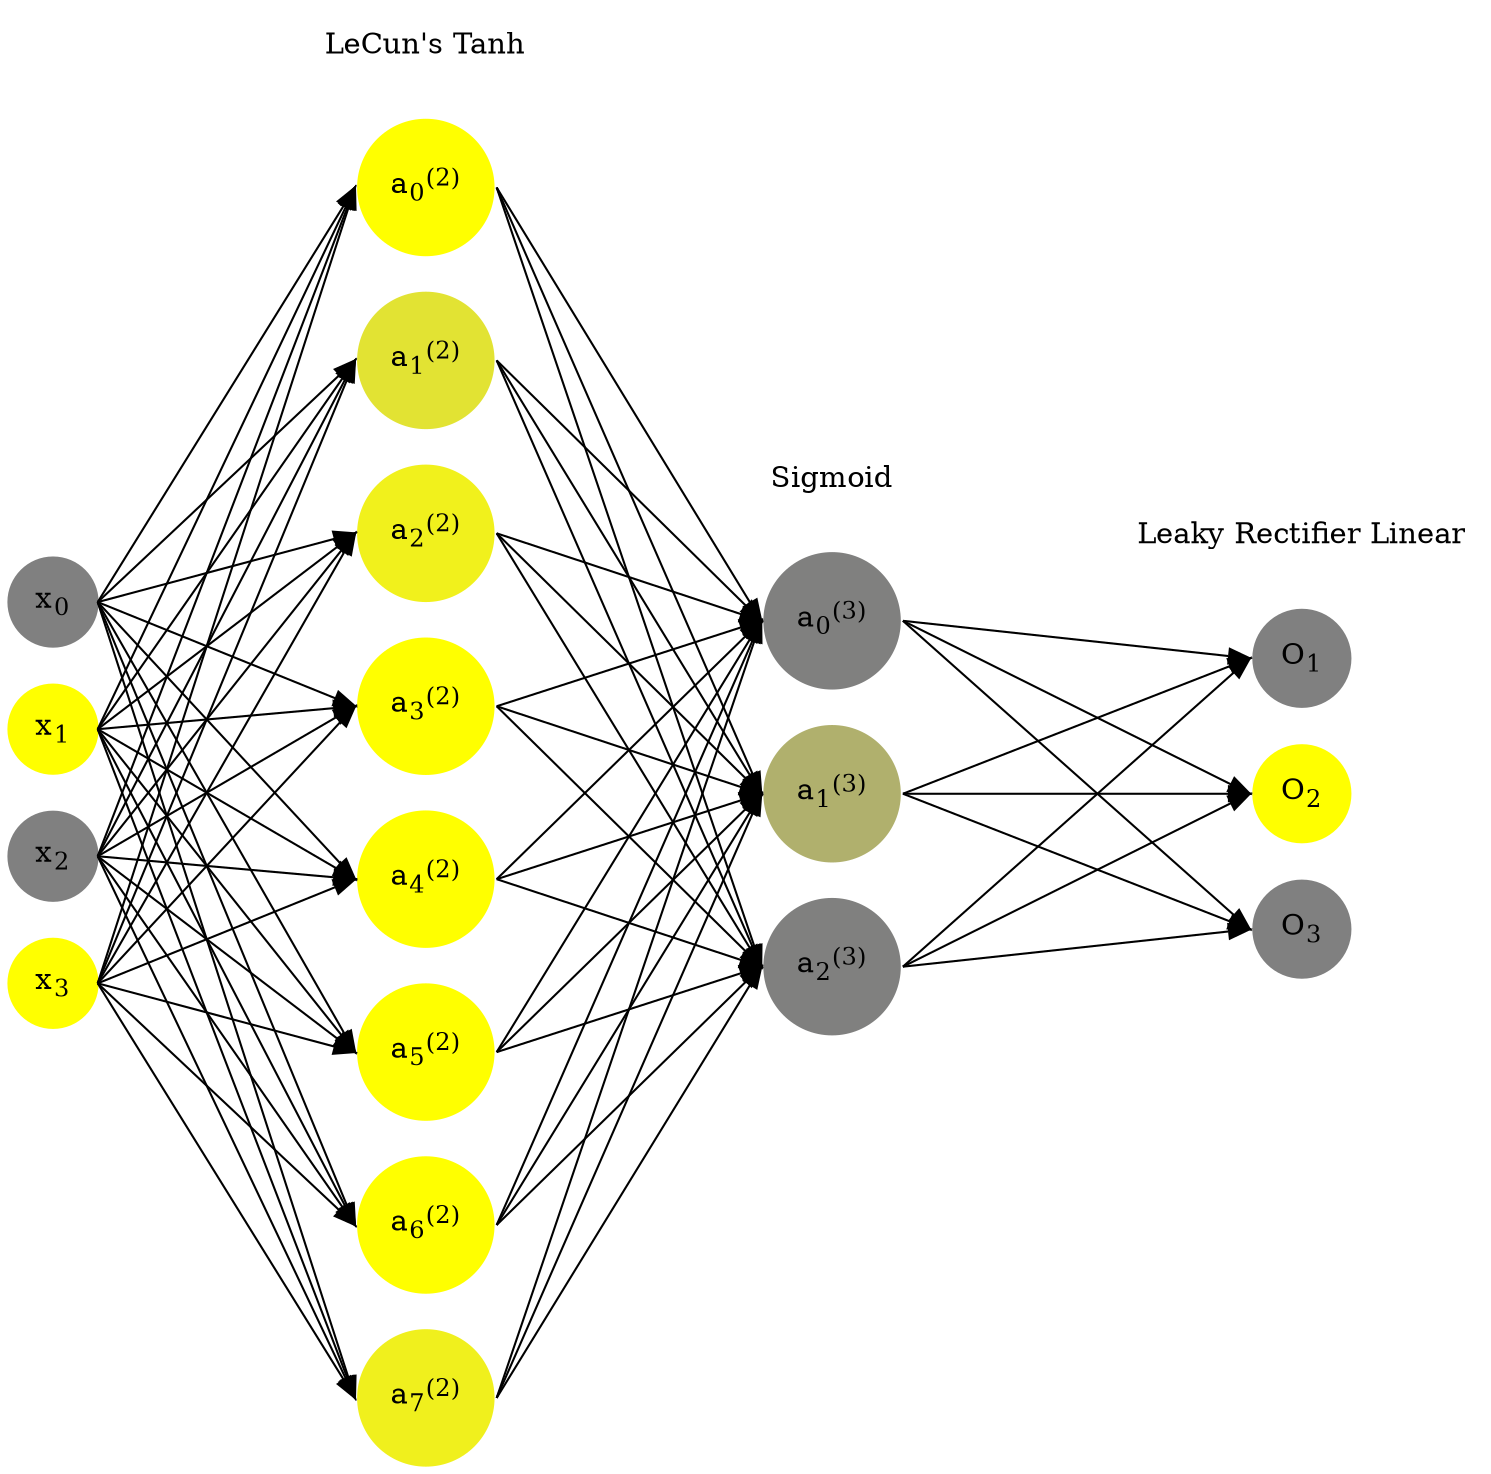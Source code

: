 digraph G {
	rankdir = LR;
	splines=false;
	edge[style=invis];
	ranksep= 1.4;
	{
	node [shape=circle, color="0.1667, 0.0, 0.5", style=filled, fillcolor="0.1667, 0.0, 0.5"];
	x0 [label=<x<sub>0</sub>>];
	}
	{
	node [shape=circle, color="0.1667, 1.0, 1.0", style=filled, fillcolor="0.1667, 1.0, 1.0"];
	x1 [label=<x<sub>1</sub>>];
	}
	{
	node [shape=circle, color="0.1667, 0.0, 0.5", style=filled, fillcolor="0.1667, 0.0, 0.5"];
	x2 [label=<x<sub>2</sub>>];
	}
	{
	node [shape=circle, color="0.1667, 1.0, 1.0", style=filled, fillcolor="0.1667, 1.0, 1.0"];
	x3 [label=<x<sub>3</sub>>];
	}
	{
	node [shape=circle, color="0.1667, 1.701980, 1.350990", style=filled, fillcolor="0.1667, 1.701980, 1.350990"];
	a02 [label=<a<sub>0</sub><sup>(2)</sup>>];
	}
	{
	node [shape=circle, color="0.1667, 0.773714, 0.886857", style=filled, fillcolor="0.1667, 0.773714, 0.886857"];
	a12 [label=<a<sub>1</sub><sup>(2)</sup>>];
	}
	{
	node [shape=circle, color="0.1667, 0.883751, 0.941875", style=filled, fillcolor="0.1667, 0.883751, 0.941875"];
	a22 [label=<a<sub>2</sub><sup>(2)</sup>>];
	}
	{
	node [shape=circle, color="0.1667, 1.323582, 1.161791", style=filled, fillcolor="0.1667, 1.323582, 1.161791"];
	a32 [label=<a<sub>3</sub><sup>(2)</sup>>];
	}
	{
	node [shape=circle, color="0.1667, 1.411882, 1.205941", style=filled, fillcolor="0.1667, 1.411882, 1.205941"];
	a42 [label=<a<sub>4</sub><sup>(2)</sup>>];
	}
	{
	node [shape=circle, color="0.1667, 1.317667, 1.158833", style=filled, fillcolor="0.1667, 1.317667, 1.158833"];
	a52 [label=<a<sub>5</sub><sup>(2)</sup>>];
	}
	{
	node [shape=circle, color="0.1667, 1.383711, 1.191856", style=filled, fillcolor="0.1667, 1.383711, 1.191856"];
	a62 [label=<a<sub>6</sub><sup>(2)</sup>>];
	}
	{
	node [shape=circle, color="0.1667, 0.879229, 0.939615", style=filled, fillcolor="0.1667, 0.879229, 0.939615"];
	a72 [label=<a<sub>7</sub><sup>(2)</sup>>];
	}
	{
	node [shape=circle, color="0.1667, 0.001224, 0.500612", style=filled, fillcolor="0.1667, 0.001224, 0.500612"];
	a03 [label=<a<sub>0</sub><sup>(3)</sup>>];
	}
	{
	node [shape=circle, color="0.1667, 0.379395, 0.689698", style=filled, fillcolor="0.1667, 0.379395, 0.689698"];
	a13 [label=<a<sub>1</sub><sup>(3)</sup>>];
	}
	{
	node [shape=circle, color="0.1667, 0.004207, 0.502103", style=filled, fillcolor="0.1667, 0.004207, 0.502103"];
	a23 [label=<a<sub>2</sub><sup>(3)</sup>>];
	}
	{
	node [shape=circle, color="0.1667, 0.0, 0.5", style=filled, fillcolor="0.1667, 0.0, 0.5"];
	O1 [label=<O<sub>1</sub>>];
	}
	{
	node [shape=circle, color="0.1667, 1.0, 1.0", style=filled, fillcolor="0.1667, 1.0, 1.0"];
	O2 [label=<O<sub>2</sub>>];
	}
	{
	node [shape=circle, color="0.1667, 0.0, 0.5", style=filled, fillcolor="0.1667, 0.0, 0.5"];
	O3 [label=<O<sub>3</sub>>];
	}
	{
	rank=same;
	x0->x1->x2->x3;
	}
	{
	rank=same;
	a02->a12->a22->a32->a42->a52->a62->a72;
	}
	{
	rank=same;
	a03->a13->a23;
	}
	{
	rank=same;
	O1->O2->O3;
	}
	l1 [shape=plaintext,label="LeCun's Tanh"];
	l1->a02;
	{rank=same; l1;a02};
	l2 [shape=plaintext,label="Sigmoid"];
	l2->a03;
	{rank=same; l2;a03};
	l3 [shape=plaintext,label="Leaky Rectifier Linear"];
	l3->O1;
	{rank=same; l3;O1};
edge[style=solid, tailport=e, headport=w];
	{x0;x1;x2;x3} -> {a02;a12;a22;a32;a42;a52;a62;a72};
	{a02;a12;a22;a32;a42;a52;a62;a72} -> {a03;a13;a23};
	{a03;a13;a23} -> {O1,O2,O3};
}